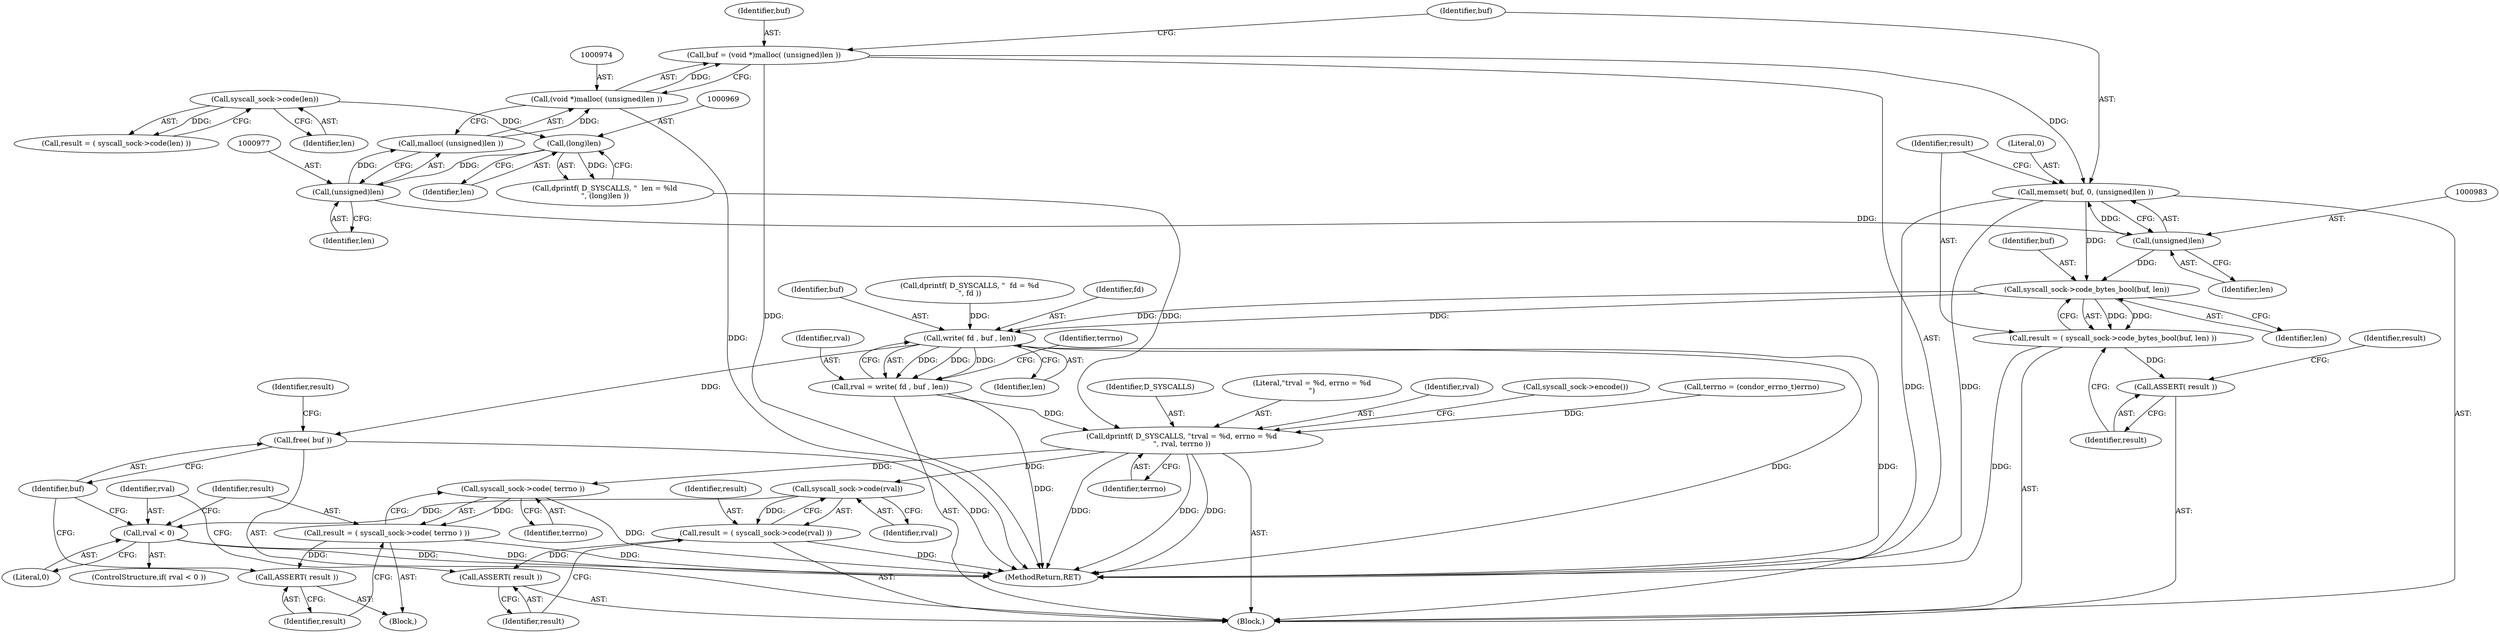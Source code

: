 digraph "0_htcondor_5e5571d1a431eb3c61977b6dd6ec90186ef79867_4@API" {
"1000979" [label="(Call,memset( buf, 0, (unsigned)len ))"];
"1000971" [label="(Call,buf = (void *)malloc( (unsigned)len ))"];
"1000973" [label="(Call,(void *)malloc( (unsigned)len ))"];
"1000975" [label="(Call,malloc( (unsigned)len ))"];
"1000976" [label="(Call,(unsigned)len)"];
"1000968" [label="(Call,(long)len)"];
"1000961" [label="(Call,syscall_sock->code(len))"];
"1000982" [label="(Call,(unsigned)len)"];
"1000987" [label="(Call,syscall_sock->code_bytes_bool(buf, len))"];
"1000985" [label="(Call,result = ( syscall_sock->code_bytes_bool(buf, len) ))"];
"1000990" [label="(Call,ASSERT( result ))"];
"1001002" [label="(Call,write( fd , buf , len))"];
"1001000" [label="(Call,rval = write( fd , buf , len))"];
"1001011" [label="(Call,dprintf( D_SYSCALLS, \"\trval = %d, errno = %d\n\", rval, terrno ))"];
"1001019" [label="(Call,syscall_sock->code(rval))"];
"1001017" [label="(Call,result = ( syscall_sock->code(rval) ))"];
"1001021" [label="(Call,ASSERT( result ))"];
"1001024" [label="(Call,rval < 0)"];
"1001030" [label="(Call,syscall_sock->code( terrno ))"];
"1001028" [label="(Call,result = ( syscall_sock->code( terrno ) ))"];
"1001032" [label="(Call,ASSERT( result ))"];
"1001034" [label="(Call,free( buf ))"];
"1001002" [label="(Call,write( fd , buf , len))"];
"1001030" [label="(Call,syscall_sock->code( terrno ))"];
"1001005" [label="(Identifier,len)"];
"1001003" [label="(Identifier,fd)"];
"1000973" [label="(Call,(void *)malloc( (unsigned)len ))"];
"1001004" [label="(Identifier,buf)"];
"1000970" [label="(Identifier,len)"];
"1000990" [label="(Call,ASSERT( result ))"];
"1001034" [label="(Call,free( buf ))"];
"1000989" [label="(Identifier,len)"];
"1000991" [label="(Identifier,result)"];
"1000985" [label="(Call,result = ( syscall_sock->code_bytes_bool(buf, len) ))"];
"1001012" [label="(Identifier,D_SYSCALLS)"];
"1001017" [label="(Call,result = ( syscall_sock->code(rval) ))"];
"1001028" [label="(Call,result = ( syscall_sock->code( terrno ) ))"];
"1000982" [label="(Call,(unsigned)len)"];
"1000980" [label="(Identifier,buf)"];
"1001019" [label="(Call,syscall_sock->code(rval))"];
"1000962" [label="(Identifier,len)"];
"1000965" [label="(Call,dprintf( D_SYSCALLS, \"  len = %ld\n\", (long)len ))"];
"1001027" [label="(Block,)"];
"1002472" [label="(MethodReturn,RET)"];
"1001013" [label="(Literal,\"\trval = %d, errno = %d\n\")"];
"1001020" [label="(Identifier,rval)"];
"1001026" [label="(Literal,0)"];
"1001015" [label="(Identifier,terrno)"];
"1000955" [label="(Call,dprintf( D_SYSCALLS, \"  fd = %d\n\", fd ))"];
"1001029" [label="(Identifier,result)"];
"1000993" [label="(Identifier,result)"];
"1001023" [label="(ControlStructure,if( rval < 0 ))"];
"1000968" [label="(Call,(long)len)"];
"1001035" [label="(Identifier,buf)"];
"1000987" [label="(Call,syscall_sock->code_bytes_bool(buf, len))"];
"1000971" [label="(Call,buf = (void *)malloc( (unsigned)len ))"];
"1001018" [label="(Identifier,result)"];
"1000976" [label="(Call,(unsigned)len)"];
"1000986" [label="(Identifier,result)"];
"1001022" [label="(Identifier,result)"];
"1001031" [label="(Identifier,terrno)"];
"1001007" [label="(Identifier,terrno)"];
"1001014" [label="(Identifier,rval)"];
"1001011" [label="(Call,dprintf( D_SYSCALLS, \"\trval = %d, errno = %d\n\", rval, terrno ))"];
"1001037" [label="(Identifier,result)"];
"1000988" [label="(Identifier,buf)"];
"1001016" [label="(Call,syscall_sock->encode())"];
"1001006" [label="(Call,terrno = (condor_errno_t)errno)"];
"1001032" [label="(Call,ASSERT( result ))"];
"1000979" [label="(Call,memset( buf, 0, (unsigned)len ))"];
"1000984" [label="(Identifier,len)"];
"1001021" [label="(Call,ASSERT( result ))"];
"1000978" [label="(Identifier,len)"];
"1001001" [label="(Identifier,rval)"];
"1000961" [label="(Call,syscall_sock->code(len))"];
"1001025" [label="(Identifier,rval)"];
"1000981" [label="(Literal,0)"];
"1000959" [label="(Call,result = ( syscall_sock->code(len) ))"];
"1000947" [label="(Block,)"];
"1001000" [label="(Call,rval = write( fd , buf , len))"];
"1001024" [label="(Call,rval < 0)"];
"1000975" [label="(Call,malloc( (unsigned)len ))"];
"1001033" [label="(Identifier,result)"];
"1000972" [label="(Identifier,buf)"];
"1000979" -> "1000947"  [label="AST: "];
"1000979" -> "1000982"  [label="CFG: "];
"1000980" -> "1000979"  [label="AST: "];
"1000981" -> "1000979"  [label="AST: "];
"1000982" -> "1000979"  [label="AST: "];
"1000986" -> "1000979"  [label="CFG: "];
"1000979" -> "1002472"  [label="DDG: "];
"1000979" -> "1002472"  [label="DDG: "];
"1000971" -> "1000979"  [label="DDG: "];
"1000982" -> "1000979"  [label="DDG: "];
"1000979" -> "1000987"  [label="DDG: "];
"1000971" -> "1000947"  [label="AST: "];
"1000971" -> "1000973"  [label="CFG: "];
"1000972" -> "1000971"  [label="AST: "];
"1000973" -> "1000971"  [label="AST: "];
"1000980" -> "1000971"  [label="CFG: "];
"1000971" -> "1002472"  [label="DDG: "];
"1000973" -> "1000971"  [label="DDG: "];
"1000973" -> "1000975"  [label="CFG: "];
"1000974" -> "1000973"  [label="AST: "];
"1000975" -> "1000973"  [label="AST: "];
"1000973" -> "1002472"  [label="DDG: "];
"1000975" -> "1000973"  [label="DDG: "];
"1000975" -> "1000976"  [label="CFG: "];
"1000976" -> "1000975"  [label="AST: "];
"1000976" -> "1000975"  [label="DDG: "];
"1000976" -> "1000978"  [label="CFG: "];
"1000977" -> "1000976"  [label="AST: "];
"1000978" -> "1000976"  [label="AST: "];
"1000968" -> "1000976"  [label="DDG: "];
"1000976" -> "1000982"  [label="DDG: "];
"1000968" -> "1000965"  [label="AST: "];
"1000968" -> "1000970"  [label="CFG: "];
"1000969" -> "1000968"  [label="AST: "];
"1000970" -> "1000968"  [label="AST: "];
"1000965" -> "1000968"  [label="CFG: "];
"1000968" -> "1000965"  [label="DDG: "];
"1000961" -> "1000968"  [label="DDG: "];
"1000961" -> "1000959"  [label="AST: "];
"1000961" -> "1000962"  [label="CFG: "];
"1000962" -> "1000961"  [label="AST: "];
"1000959" -> "1000961"  [label="CFG: "];
"1000961" -> "1000959"  [label="DDG: "];
"1000982" -> "1000984"  [label="CFG: "];
"1000983" -> "1000982"  [label="AST: "];
"1000984" -> "1000982"  [label="AST: "];
"1000982" -> "1000987"  [label="DDG: "];
"1000987" -> "1000985"  [label="AST: "];
"1000987" -> "1000989"  [label="CFG: "];
"1000988" -> "1000987"  [label="AST: "];
"1000989" -> "1000987"  [label="AST: "];
"1000985" -> "1000987"  [label="CFG: "];
"1000987" -> "1000985"  [label="DDG: "];
"1000987" -> "1000985"  [label="DDG: "];
"1000987" -> "1001002"  [label="DDG: "];
"1000987" -> "1001002"  [label="DDG: "];
"1000985" -> "1000947"  [label="AST: "];
"1000986" -> "1000985"  [label="AST: "];
"1000991" -> "1000985"  [label="CFG: "];
"1000985" -> "1002472"  [label="DDG: "];
"1000985" -> "1000990"  [label="DDG: "];
"1000990" -> "1000947"  [label="AST: "];
"1000990" -> "1000991"  [label="CFG: "];
"1000991" -> "1000990"  [label="AST: "];
"1000993" -> "1000990"  [label="CFG: "];
"1001002" -> "1001000"  [label="AST: "];
"1001002" -> "1001005"  [label="CFG: "];
"1001003" -> "1001002"  [label="AST: "];
"1001004" -> "1001002"  [label="AST: "];
"1001005" -> "1001002"  [label="AST: "];
"1001000" -> "1001002"  [label="CFG: "];
"1001002" -> "1002472"  [label="DDG: "];
"1001002" -> "1002472"  [label="DDG: "];
"1001002" -> "1001000"  [label="DDG: "];
"1001002" -> "1001000"  [label="DDG: "];
"1001002" -> "1001000"  [label="DDG: "];
"1000955" -> "1001002"  [label="DDG: "];
"1001002" -> "1001034"  [label="DDG: "];
"1001000" -> "1000947"  [label="AST: "];
"1001001" -> "1001000"  [label="AST: "];
"1001007" -> "1001000"  [label="CFG: "];
"1001000" -> "1002472"  [label="DDG: "];
"1001000" -> "1001011"  [label="DDG: "];
"1001011" -> "1000947"  [label="AST: "];
"1001011" -> "1001015"  [label="CFG: "];
"1001012" -> "1001011"  [label="AST: "];
"1001013" -> "1001011"  [label="AST: "];
"1001014" -> "1001011"  [label="AST: "];
"1001015" -> "1001011"  [label="AST: "];
"1001016" -> "1001011"  [label="CFG: "];
"1001011" -> "1002472"  [label="DDG: "];
"1001011" -> "1002472"  [label="DDG: "];
"1001011" -> "1002472"  [label="DDG: "];
"1000965" -> "1001011"  [label="DDG: "];
"1001006" -> "1001011"  [label="DDG: "];
"1001011" -> "1001019"  [label="DDG: "];
"1001011" -> "1001030"  [label="DDG: "];
"1001019" -> "1001017"  [label="AST: "];
"1001019" -> "1001020"  [label="CFG: "];
"1001020" -> "1001019"  [label="AST: "];
"1001017" -> "1001019"  [label="CFG: "];
"1001019" -> "1001017"  [label="DDG: "];
"1001019" -> "1001024"  [label="DDG: "];
"1001017" -> "1000947"  [label="AST: "];
"1001018" -> "1001017"  [label="AST: "];
"1001022" -> "1001017"  [label="CFG: "];
"1001017" -> "1002472"  [label="DDG: "];
"1001017" -> "1001021"  [label="DDG: "];
"1001021" -> "1000947"  [label="AST: "];
"1001021" -> "1001022"  [label="CFG: "];
"1001022" -> "1001021"  [label="AST: "];
"1001025" -> "1001021"  [label="CFG: "];
"1001024" -> "1001023"  [label="AST: "];
"1001024" -> "1001026"  [label="CFG: "];
"1001025" -> "1001024"  [label="AST: "];
"1001026" -> "1001024"  [label="AST: "];
"1001029" -> "1001024"  [label="CFG: "];
"1001035" -> "1001024"  [label="CFG: "];
"1001024" -> "1002472"  [label="DDG: "];
"1001024" -> "1002472"  [label="DDG: "];
"1001030" -> "1001028"  [label="AST: "];
"1001030" -> "1001031"  [label="CFG: "];
"1001031" -> "1001030"  [label="AST: "];
"1001028" -> "1001030"  [label="CFG: "];
"1001030" -> "1002472"  [label="DDG: "];
"1001030" -> "1001028"  [label="DDG: "];
"1001028" -> "1001027"  [label="AST: "];
"1001029" -> "1001028"  [label="AST: "];
"1001033" -> "1001028"  [label="CFG: "];
"1001028" -> "1002472"  [label="DDG: "];
"1001028" -> "1001032"  [label="DDG: "];
"1001032" -> "1001027"  [label="AST: "];
"1001032" -> "1001033"  [label="CFG: "];
"1001033" -> "1001032"  [label="AST: "];
"1001035" -> "1001032"  [label="CFG: "];
"1001034" -> "1000947"  [label="AST: "];
"1001034" -> "1001035"  [label="CFG: "];
"1001035" -> "1001034"  [label="AST: "];
"1001037" -> "1001034"  [label="CFG: "];
"1001034" -> "1002472"  [label="DDG: "];
}
